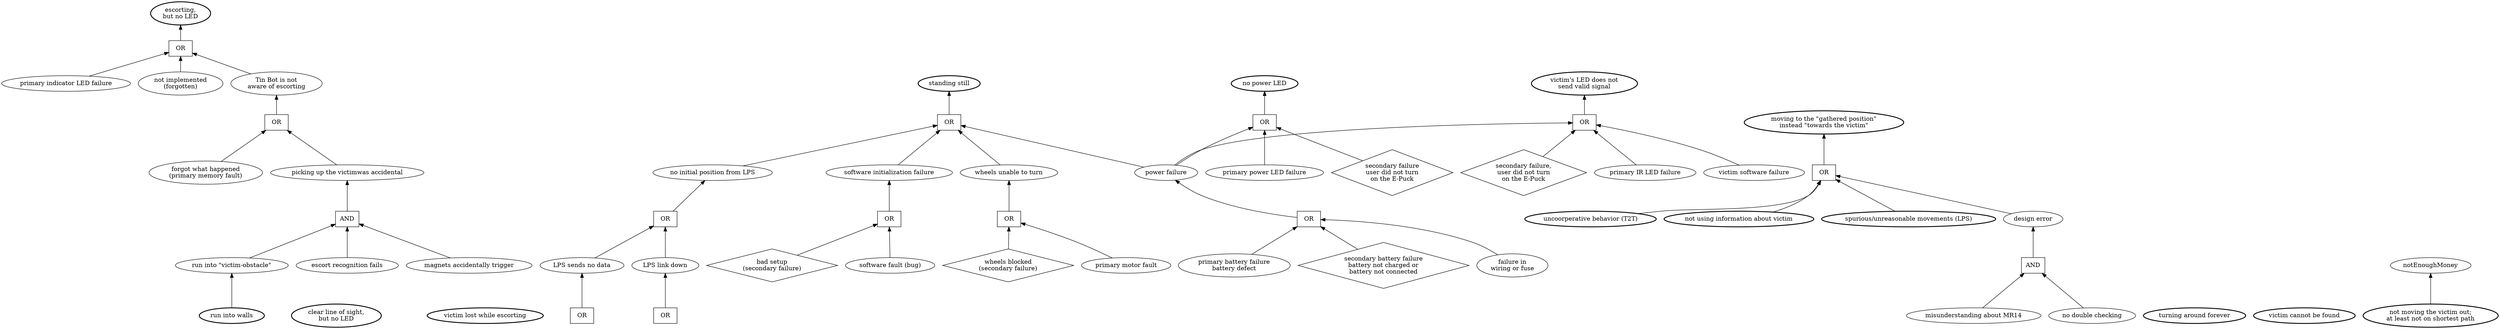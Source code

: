 digraph somegraph {
rankdir=BT;

escortNoLed[label="escorting,\nbut no LED", style="bold"];
escortNoLedOr[label="OR", shape=box];
escortNoLedOr -> escortNoLed;
    escortLedFailure[label="primary indicator LED failure"];
    escortLedFailure -> escortNoLedOr;
    //
    escortLedForgotten[label="not implemented\n(forgotten)"];
    escortLedForgotten -> escortNoLedOr;
    //
    notEscorting[label="Tin Bot is not\naware of escorting"];
    notEscorting -> escortNoLedOr;
    notEscortingOr[label="OR", shape=box];
    notEscortingOr -> notEscorting;
        memoryFault[label="forgot what happened\n(primary memory fault)"];
        memoryFault -> notEscortingOr;
        //
        unintentionalEscort[label="picking up the victim\was accidental"];
        unintentionalEscort -> notEscortingOr;
        unintentionalEscortAnd[label="AND", shape=box];
        unintentionalEscortAnd -> unintentionalEscort;
            runVictimOver[label="run into \"victim-obstacle\""];
            runVictimOver -> unintentionalEscortAnd;
            bump -> runVictimOver; // Single reason means: no boolean operator!
            //
            escortingRecognition -> unintentionalEscortAnd;
            //
            magnetsTriggerAcc[label="magnets accidentally trigger"];
            magnetsTriggerAcc -> unintentionalEscortAnd;


seeNoLed[label="clear line of sight,\nbut no LED", style="bold"];


victimLost[label="victim lost while escorting", style="bold"];
// see and use below: 'escortingRecognition'


// Not stand-alone, but used multiple times
escortingRecognition[label="escort recognition fails"];
// FIXME


standingStill[label="standing still", style="bold"];
standingStillOr[label="OR", shape=box];
standingStillOr -> standingStill;
    noInitialLps[label="no initial position from LPS"];
    noInitialLps -> standingStillOr;
    noInitialLpsOr[label="OR", shape=box];
    noInitialLpsOr -> noInitialLps;
        lpsCommunication -> noInitialLpsOr;
        //
        lpsSystemFailure -> noInitialLpsOr;
    //
    softwareInit[label="software initialization failure"];
    softwareInit -> standingStillOr;
    softwareInitOr[label="OR", shape=box];
    softwareInitOr -> softwareInit;
        softwareInitSoftware[label="software fault (bug)"];
        softwareInitSoftware -> softwareInitOr;
        //
        badFirmware[label="bad setup\n(secondary failure)", shape=diamond];
        badFirmware -> softwareInitOr;
    //
    wheelFault[label="wheels unable to turn"];
    wheelFault -> standingStillOr;
    wheelFaultOr[label="OR", shape=box];
    wheelFaultOr -> wheelFault;
        primaryMotorFault[label="primary motor fault"];
        primaryMotorFault -> wheelFaultOr;
        //
        wheelsBlocked[label="wheels blocked\n(secondary failure)", shape=diamond];
        wheelsBlocked -> wheelFaultOr;
    //
    powerFailure -> standingStillOr;


// Not stand-alone, but used multiple times
lpsCommunication[label="LPS link down"];
lpsCommunicationOr[label="OR", shape=box];
lpsCommunicationOr -> lpsCommunication;
    // FIXME


// Not stand-alone, but used multiple times
lpsSystemFailure[label="LPS sends no data"];
lpsSystemFailureOr[label="OR", shape=box];
lpsSystemFailureOr -> lpsSystemFailure;
    // FIXME


uncoorperative[label="uncoorperative behavior (T2T)", style="bold"];


ignoreVictim[label="not using information about victim", style="bold"];


spin[label="turning around forever", style="bold"];


jerk[label="spurious/unreasonable movements (LPS)", style="bold"];


bump[label="run into walls", style="bold"];


goWrong[label="moving to the \"gathered position\"\ninstead \"towards the victim\"", style="bold"];
goWrongOr[label="OR", shape=box];
goWrongOr -> goWrong;
    ignoreVictim -> goWrongOr;
    //
    jerk -> goWrongOr;
    //
    goWrongSoft[label="design error"];
    goWrongSoft -> goWrongOr;
    goWrongSoftAnd[label="AND", shape="box"];
    goWrongSoftAnd -> goWrongSoft;
        specIgnored[label="misunderstanding about MR14"];
        specIgnored -> goWrongSoftAnd;
        //
        noDoubleCheck[label="no double checking"];
        noDoubleCheck -> goWrongSoftAnd;
    //
    uncoorperative -> goWrongOr;


powerNoLed[label="no power LED", style="bold"];
  powerNoLedOr[label="OR", shape=box];
  powerNoLedOr -> powerNoLed;
    powerLedDefunct[label="primary power LED failure"];
    powerLedDefunct -> powerNoLedOr;
    //
    userDidNotTurnOn[label="secondary failure\nuser did not turn\non the E-Puck", shape=diamond];
    userDidNotTurnOn -> powerNoLedOr;
    //
    powerFailure -> powerNoLedOr;


// Not stand-alone, but used multiple times
powerFailure[label="power failure"];
powerFailureOr[label="OR", shape=box];
powerFailureOr -> powerFailure;
    batteryDefect[label="primary battery failure\nbattery defect"];
    batteryDefect -> powerFailureOr;
    //
    batteryNotCharged[label="secondary battery failure\nbattery not charged or\nbattery not connected", shape=diamond];
    batteryNotCharged -> powerFailureOr;
    //
    wiringDefect[label="failure in\nwiring or fuse"];
    wiringDefect -> powerFailureOr;


victimSilent[label="victim's LED does not\nsend valid signal", style="bold"];
  victimSilentOr[label="OR", shape=box];
  victimSilentOr -> victimSilent;
    powerFailure -> victimSilentOr;
    //
    userDidNotTurnOnVictim[label="secondary failure,\nuser did not turn\non the E-Puck", shape=diamond];
    userDidNotTurnOnVictim -> victimSilentOr;
    //
    irLedDefect[label="primary IR LED failure"];
    irLedDefect -> victimSilentOr;
    //
    victimSoftware[label="victim software failure"];
    victimSoftware -> victimSilentOr;


victim404[label="victim cannot be found", style="bold"];


noEscort[label="not moving the victim out;\nat least not on shortest path", style="bold"];
noEscort -> notEnoughMoney; // Dies ist ein Beispiel

}
